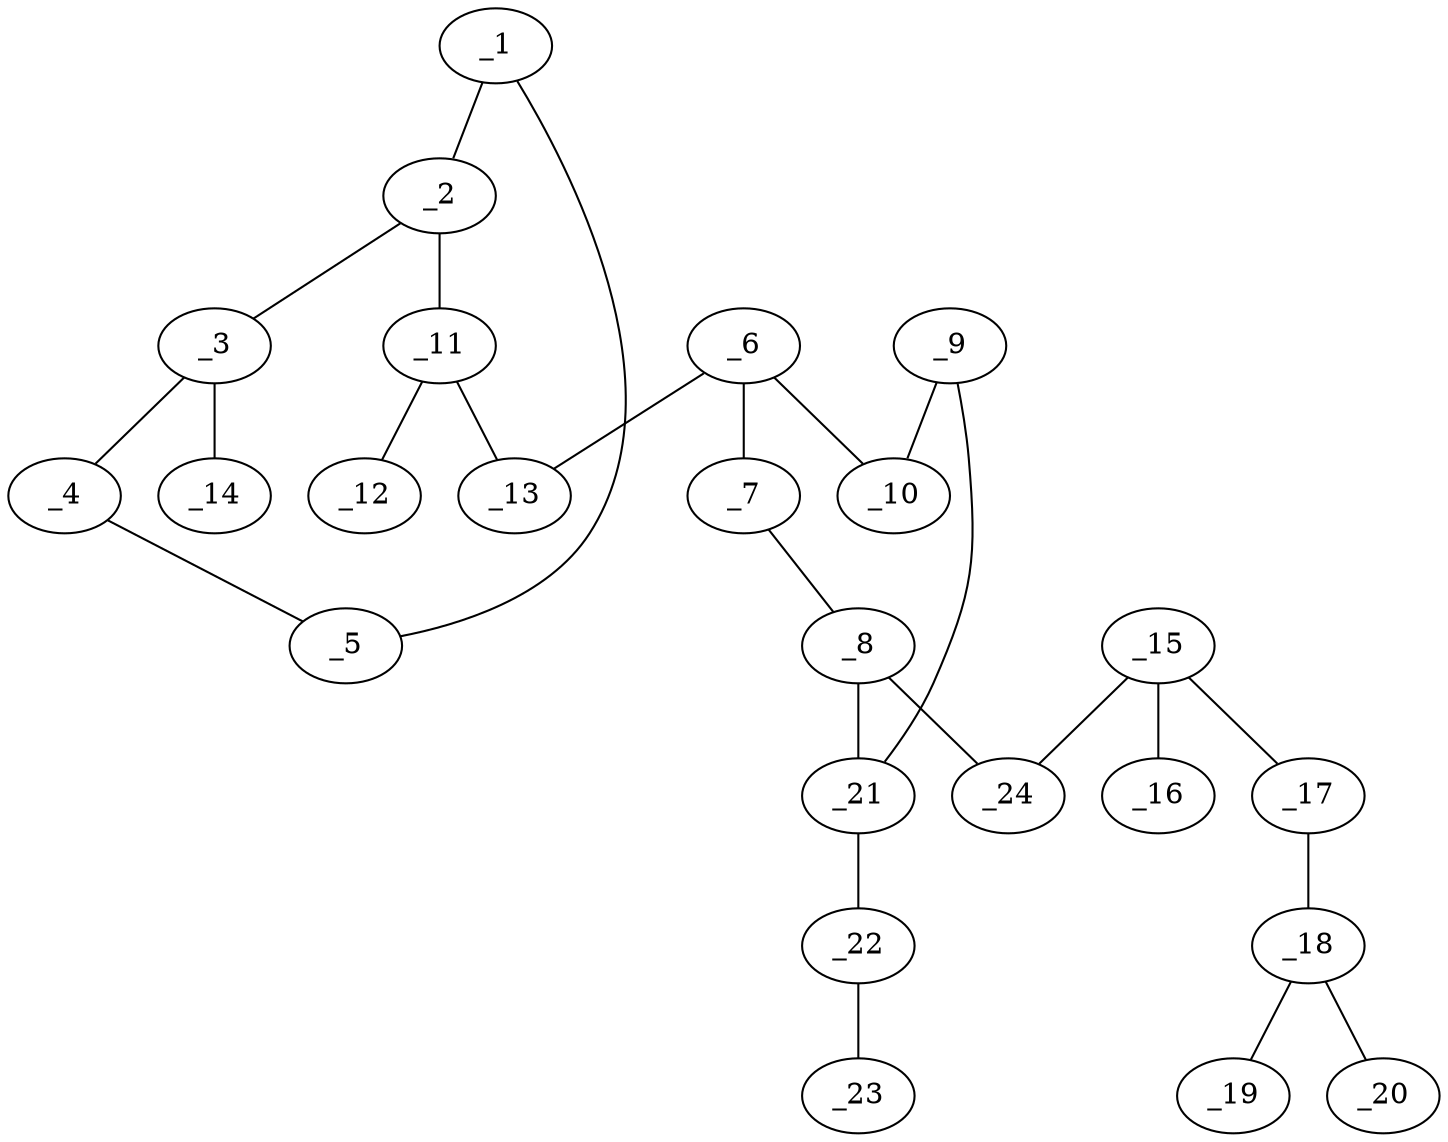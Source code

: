 graph molid650058 {
	_1	 [charge=0,
		chem=1,
		symbol="C  ",
		x="7.3007",
		y="-4.1433"];
	_2	 [charge=0,
		chem=1,
		symbol="C  ",
		x="7.1961",
		y="-3.1488"];
	_1 -- _2	 [valence=1];
	_5	 [charge=0,
		chem=1,
		symbol="C  ",
		x="8.2788",
		y="-4.3512"];
	_1 -- _5	 [valence=2];
	_3	 [charge=0,
		chem=1,
		symbol="C  ",
		x="8.1097",
		y="-2.742"];
	_2 -- _3	 [valence=2];
	_11	 [charge=0,
		chem=1,
		symbol="C  ",
		x="6.3301",
		y="-2.6488"];
	_2 -- _11	 [valence=1];
	_4	 [charge=0,
		chem=2,
		symbol="O  ",
		x="8.7788",
		y="-3.4852"];
	_3 -- _4	 [valence=1];
	_14	 [charge=0,
		chem=1,
		symbol="C  ",
		x="8.3176",
		y="-1.7639"];
	_3 -- _14	 [valence=1];
	_4 -- _5	 [valence=1];
	_6	 [charge=0,
		chem=1,
		symbol="C  ",
		x="5.4641",
		y="-1.1488"];
	_7	 [charge=0,
		chem=1,
		symbol="C  ",
		x="5.4641",
		y="-0.1488"];
	_6 -- _7	 [valence=1];
	_10	 [charge=0,
		chem=1,
		symbol="C  ",
		x="4.5981",
		y="-1.6488"];
	_6 -- _10	 [valence=2];
	_13	 [charge=0,
		chem=4,
		symbol="N  ",
		x="6.3301",
		y="-1.6488"];
	_6 -- _13	 [valence=1];
	_8	 [charge=0,
		chem=1,
		symbol="C  ",
		x="4.5981",
		y="0.3512"];
	_7 -- _8	 [valence=2];
	_21	 [charge=0,
		chem=1,
		symbol="C  ",
		x="3.7321",
		y="-0.1488"];
	_8 -- _21	 [valence=1];
	_24	 [charge=0,
		chem=1,
		symbol="C  ",
		x="4.5981",
		y="1.3512"];
	_8 -- _24	 [valence=1];
	_9	 [charge=0,
		chem=1,
		symbol="C  ",
		x="3.732",
		y="-1.1488"];
	_9 -- _10	 [valence=1];
	_9 -- _21	 [valence=2];
	_12	 [charge=0,
		chem=5,
		symbol="S  ",
		x="5.4641",
		y="-3.1488"];
	_11 -- _12	 [valence=2];
	_11 -- _13	 [valence=1];
	_15	 [charge=0,
		chem=1,
		symbol="C  ",
		x="5.4641",
		y="1.8512"];
	_16	 [charge=0,
		chem=2,
		symbol="O  ",
		x="6.3301",
		y="1.3512"];
	_15 -- _16	 [valence=2];
	_17	 [charge=0,
		chem=2,
		symbol="O  ",
		x="5.4641",
		y="2.8512"];
	_15 -- _17	 [valence=1];
	_15 -- _24	 [valence=1];
	_18	 [charge=0,
		chem=1,
		symbol="C  ",
		x="6.3301",
		y="3.3512"];
	_17 -- _18	 [valence=1];
	_19	 [charge=0,
		chem=1,
		symbol="C  ",
		x="6.3301",
		y="4.3512"];
	_18 -- _19	 [valence=1];
	_20	 [charge=0,
		chem=1,
		symbol="C  ",
		x="7.1962",
		y="2.8512"];
	_18 -- _20	 [valence=1];
	_22	 [charge=0,
		chem=2,
		symbol="O  ",
		x="2.866",
		y="0.3512"];
	_21 -- _22	 [valence=1];
	_23	 [charge=0,
		chem=1,
		symbol="C  ",
		x=2,
		y="-0.1488"];
	_22 -- _23	 [valence=1];
}
